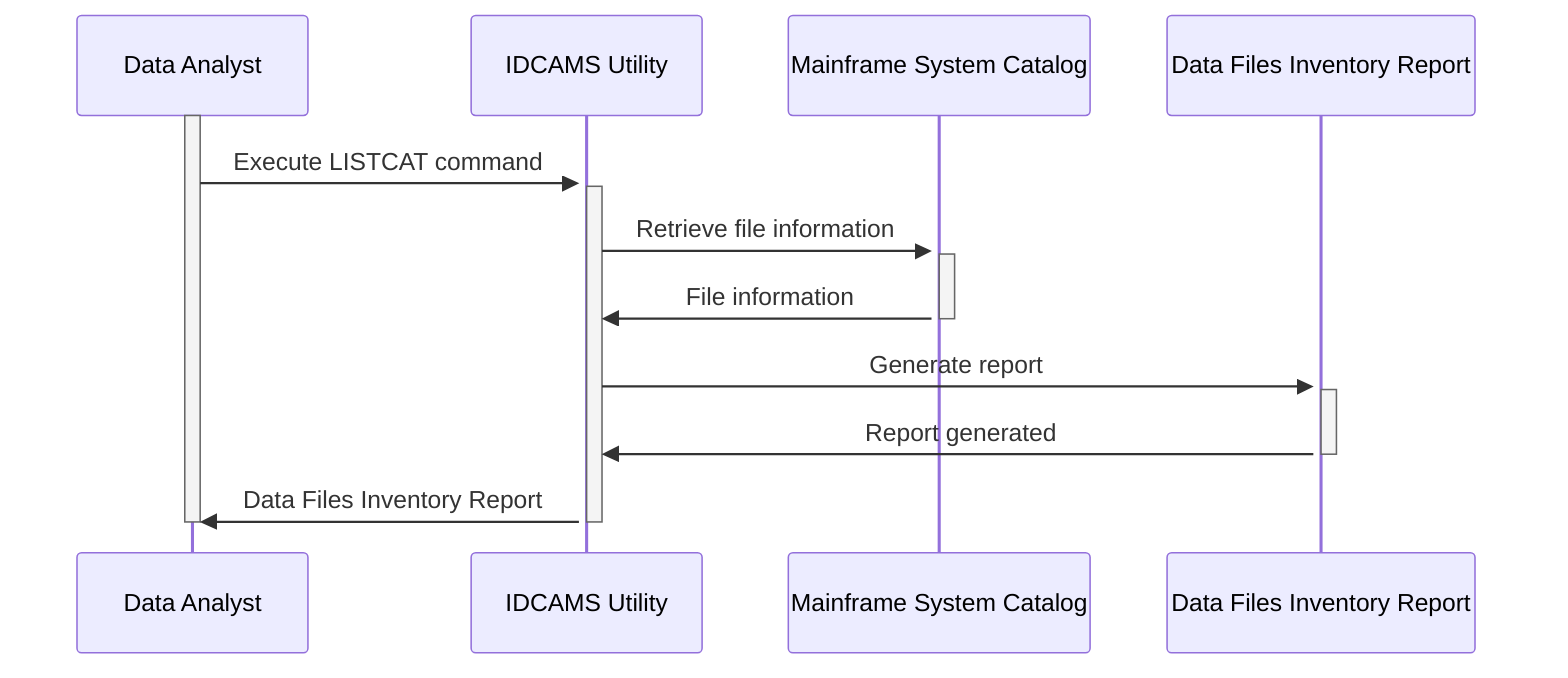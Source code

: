 sequenceDiagram
    %%Indicates the Participants involved in the process
    participant Data Analyst
    participant IDCAMS Utility
    participant Mainframe System Catalog
    participant Data Files Inventory Report

    activate Data Analyst
    Data Analyst->>+IDCAMS Utility: Execute LISTCAT command
    activate IDCAMS Utility
    IDCAMS Utility->>+Mainframe System Catalog: Retrieve file information
    activate Mainframe System Catalog
    Mainframe System Catalog->>IDCAMS Utility: File information
    deactivate Mainframe System Catalog
    IDCAMS Utility->>+Data Files Inventory Report: Generate report
    activate Data Files Inventory Report
    Data Files Inventory Report->>IDCAMS Utility: Report generated
    deactivate Data Files Inventory Report
    IDCAMS Utility->>Data Analyst: Data Files Inventory Report
    deactivate IDCAMS Utility
    deactivate Data Analyst